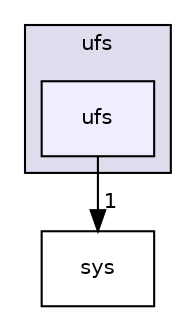 digraph "C:/Dev/git/UbixOS/sys/include/ufs/ufs" {
  compound=true
  node [ fontsize="10", fontname="Helvetica"];
  edge [ labelfontsize="10", labelfontname="Helvetica"];
  subgraph clusterdir_c9b07ddfc7d5d22b1a973d35743b2c44 {
    graph [ bgcolor="#ddddee", pencolor="black", label="ufs" fontname="Helvetica", fontsize="10", URL="dir_c9b07ddfc7d5d22b1a973d35743b2c44.html"]
  dir_b085e6450d61d777dbfd570aca3ae05d [shape=box, label="ufs", style="filled", fillcolor="#eeeeff", pencolor="black", URL="dir_b085e6450d61d777dbfd570aca3ae05d.html"];
  }
  dir_214f84c2c73d0f2f98eaa46a63e7b8c6 [shape=box label="sys" URL="dir_214f84c2c73d0f2f98eaa46a63e7b8c6.html"];
  dir_b085e6450d61d777dbfd570aca3ae05d->dir_214f84c2c73d0f2f98eaa46a63e7b8c6 [headlabel="1", labeldistance=1.5 headhref="dir_000047_000020.html"];
}
